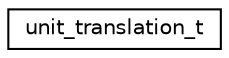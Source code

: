 digraph G
{
  edge [fontname="Helvetica",fontsize="10",labelfontname="Helvetica",labelfontsize="10"];
  node [fontname="Helvetica",fontsize="10",shape=record];
  rankdir="LR";
  Node1 [label="unit_translation_t",height=0.2,width=0.4,color="black", fillcolor="white", style="filled",URL="$structunit__translation__t.html"];
}
